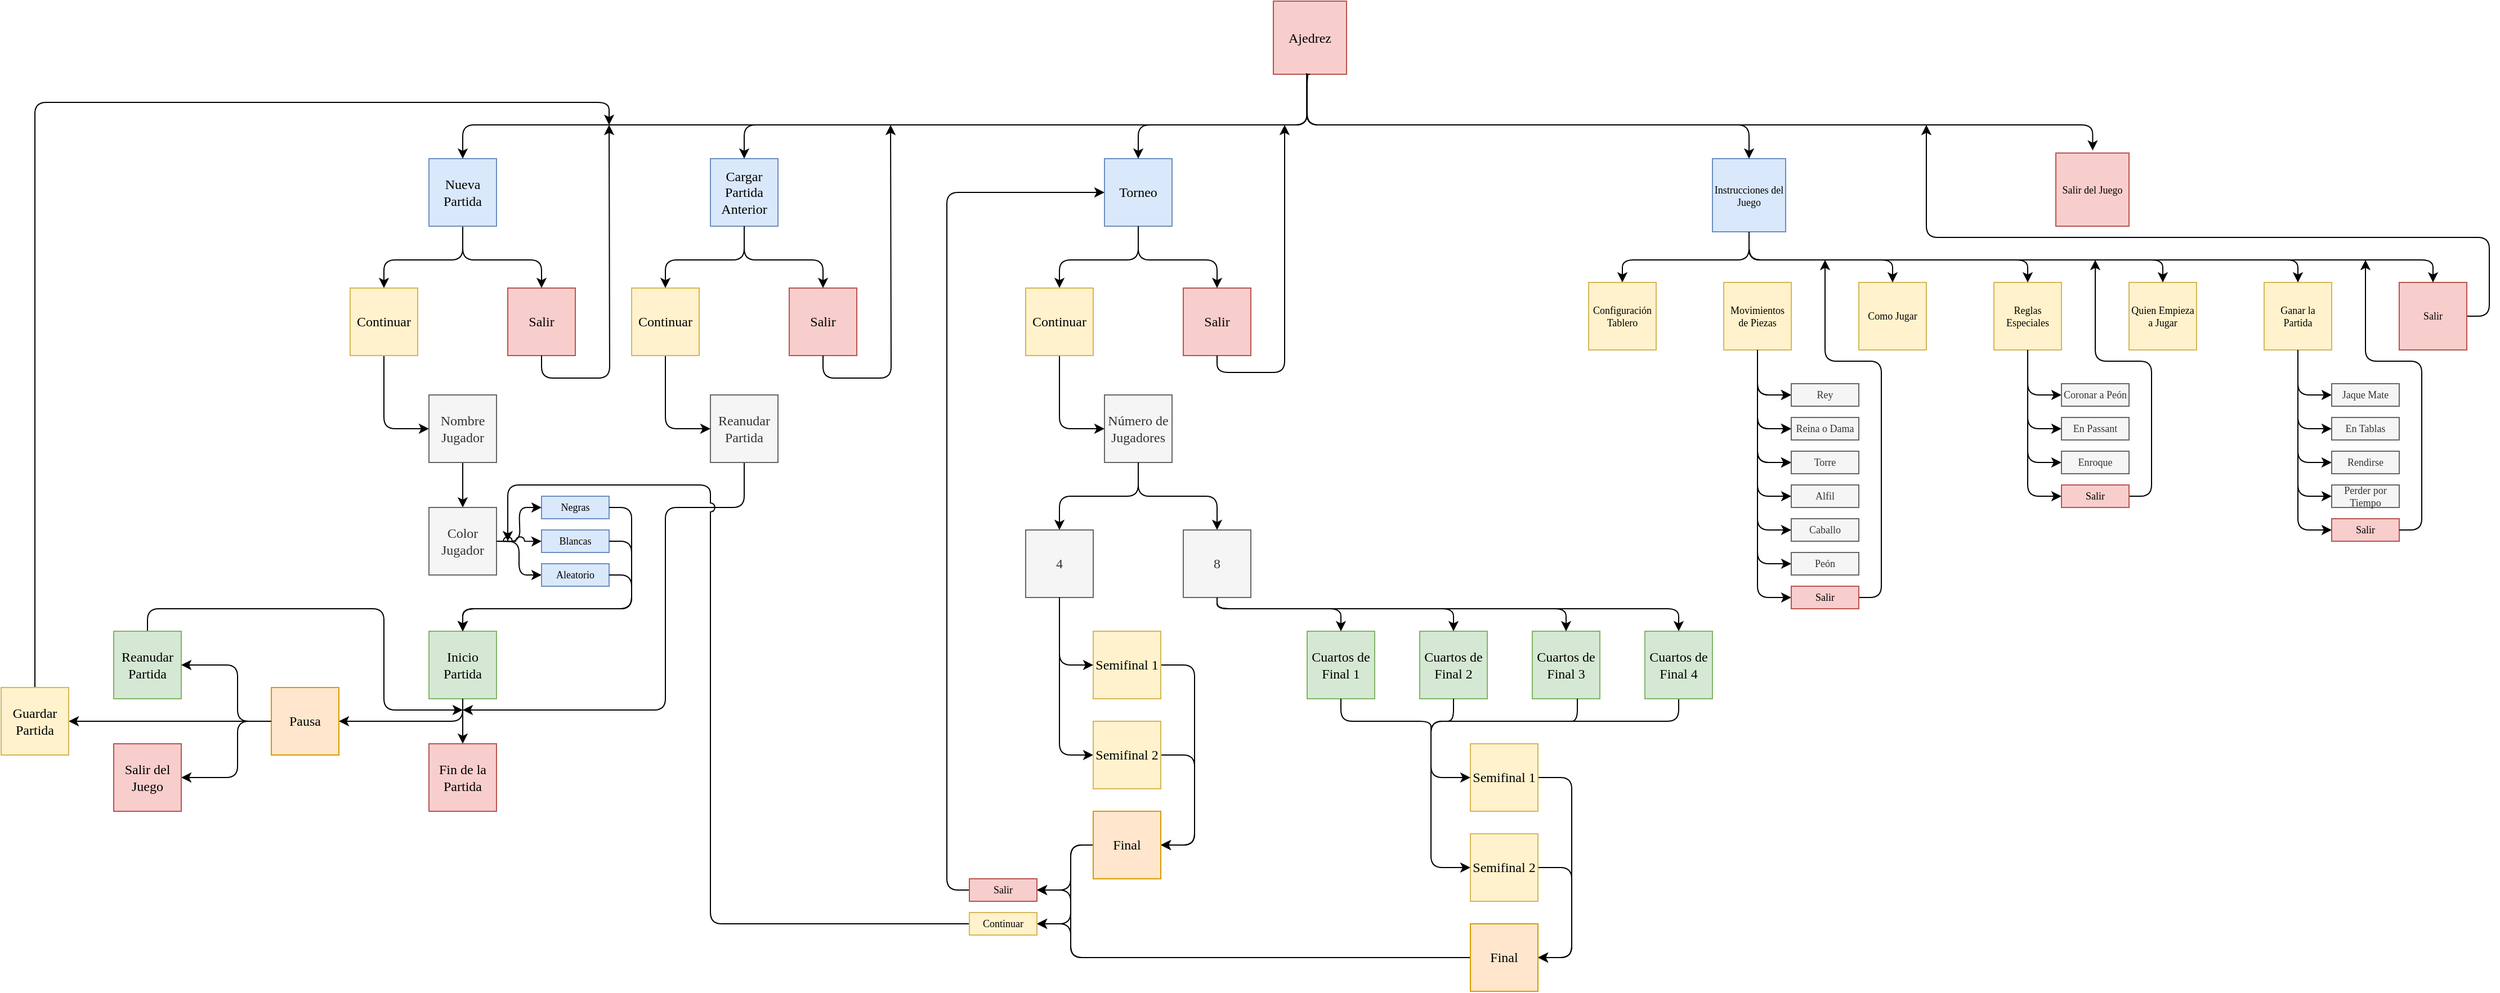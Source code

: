 <mxfile version="20.0.1" type="device"><diagram id="z6GlYAhw3vG-c2kYTJCL" name="Diagrama Flujo"><mxGraphModel dx="4421" dy="1881" grid="1" gridSize="10" guides="1" tooltips="1" connect="1" arrows="1" fold="1" page="0" pageScale="1" pageWidth="827" pageHeight="1169" math="0" shadow="0"><root><mxCell id="0"/><mxCell id="1" parent="0"/><mxCell id="bDnIO2Z3N-BTPdH9lTOX-17" value="" style="edgeStyle=orthogonalEdgeStyle;curved=0;rounded=1;sketch=0;orthogonalLoop=1;jettySize=auto;html=1;fontFamily=Comic Sans MS;fontSize=12;" edge="1" parent="1" source="bDnIO2Z3N-BTPdH9lTOX-1" target="bDnIO2Z3N-BTPdH9lTOX-6"><mxGeometry relative="1" as="geometry"><Array as="points"><mxPoint x="-2560" y="-710"/><mxPoint x="-2490" y="-710"/></Array></mxGeometry></mxCell><mxCell id="bDnIO2Z3N-BTPdH9lTOX-22" value="" style="edgeStyle=orthogonalEdgeStyle;curved=0;rounded=1;sketch=0;orthogonalLoop=1;jettySize=auto;html=1;fontFamily=Comic Sans MS;fontSize=12;entryX=0.5;entryY=0;entryDx=0;entryDy=0;" edge="1" parent="1" source="bDnIO2Z3N-BTPdH9lTOX-1" target="bDnIO2Z3N-BTPdH9lTOX-7"><mxGeometry relative="1" as="geometry"><Array as="points"><mxPoint x="-2560" y="-710"/><mxPoint x="-2630" y="-710"/></Array></mxGeometry></mxCell><mxCell id="bDnIO2Z3N-BTPdH9lTOX-1" value="Nueva Partida" style="whiteSpace=wrap;html=1;aspect=fixed;rounded=0;sketch=0;fillColor=#dae8fc;strokeColor=#6c8ebf;fontFamily=Comic Sans MS;" vertex="1" parent="1"><mxGeometry x="-2590" y="-800" width="60" height="60" as="geometry"/></mxCell><mxCell id="bDnIO2Z3N-BTPdH9lTOX-2" value="Cargar Partida Anterior" style="whiteSpace=wrap;html=1;aspect=fixed;rounded=0;sketch=0;fillColor=#dae8fc;strokeColor=#6c8ebf;fontFamily=Comic Sans MS;" vertex="1" parent="1"><mxGeometry x="-2340" y="-800" width="60" height="60" as="geometry"/></mxCell><mxCell id="bDnIO2Z3N-BTPdH9lTOX-4" value="Torneo" style="whiteSpace=wrap;html=1;aspect=fixed;rounded=0;sketch=0;fillColor=#dae8fc;strokeColor=#6c8ebf;fontFamily=Comic Sans MS;" vertex="1" parent="1"><mxGeometry x="-1990" y="-800" width="60" height="60" as="geometry"/></mxCell><mxCell id="bDnIO2Z3N-BTPdH9lTOX-170" value="" style="edgeStyle=orthogonalEdgeStyle;curved=0;rounded=1;sketch=0;orthogonalLoop=1;jettySize=auto;html=1;fontFamily=Comic Sans MS;fontSize=9;exitX=0.5;exitY=1;exitDx=0;exitDy=0;entryX=0.5;entryY=0;entryDx=0;entryDy=0;" edge="1" parent="1" source="bDnIO2Z3N-BTPdH9lTOX-5" target="bDnIO2Z3N-BTPdH9lTOX-102"><mxGeometry relative="1" as="geometry"><mxPoint x="-1530" y="-767.5" as="targetPoint"/><Array as="points"><mxPoint x="-1418" y="-710"/><mxPoint x="-1530" y="-710"/></Array></mxGeometry></mxCell><mxCell id="bDnIO2Z3N-BTPdH9lTOX-5" value="Instrucciones del Juego" style="whiteSpace=wrap;html=1;aspect=fixed;rounded=0;sketch=0;fillColor=#dae8fc;strokeColor=#6c8ebf;fontFamily=Comic Sans MS;fontSize=9;" vertex="1" parent="1"><mxGeometry x="-1450" y="-800" width="65" height="65" as="geometry"/></mxCell><mxCell id="bDnIO2Z3N-BTPdH9lTOX-6" value="Salir" style="whiteSpace=wrap;html=1;aspect=fixed;rounded=0;sketch=0;fontFamily=Comic Sans MS;fontSize=12;fillColor=#f8cecc;strokeColor=#b85450;" vertex="1" parent="1"><mxGeometry x="-2520" y="-685" width="60" height="60" as="geometry"/></mxCell><mxCell id="bDnIO2Z3N-BTPdH9lTOX-51" value="" style="edgeStyle=orthogonalEdgeStyle;curved=0;rounded=1;sketch=0;orthogonalLoop=1;jettySize=auto;html=1;fontFamily=Comic Sans MS;fontSize=12;entryX=0;entryY=0.5;entryDx=0;entryDy=0;exitX=0.5;exitY=1;exitDx=0;exitDy=0;" edge="1" parent="1" source="bDnIO2Z3N-BTPdH9lTOX-7" target="bDnIO2Z3N-BTPdH9lTOX-8"><mxGeometry relative="1" as="geometry"><mxPoint x="-2630" y="-545" as="targetPoint"/><Array as="points"><mxPoint x="-2630" y="-560"/></Array></mxGeometry></mxCell><mxCell id="bDnIO2Z3N-BTPdH9lTOX-7" value="Continuar&lt;font style=&quot;font-size: 12px;&quot;&gt;&lt;br style=&quot;font-size: 12px;&quot;&gt;&lt;/font&gt;" style="whiteSpace=wrap;html=1;aspect=fixed;rounded=0;sketch=0;fontFamily=Comic Sans MS;fontSize=12;fillColor=#fff2cc;strokeColor=#d6b656;" vertex="1" parent="1"><mxGeometry x="-2660" y="-685" width="60" height="60" as="geometry"/></mxCell><mxCell id="bDnIO2Z3N-BTPdH9lTOX-29" value="" style="edgeStyle=orthogonalEdgeStyle;curved=0;rounded=1;sketch=0;orthogonalLoop=1;jettySize=auto;html=1;fontFamily=Comic Sans MS;fontSize=12;" edge="1" parent="1" source="bDnIO2Z3N-BTPdH9lTOX-8" target="bDnIO2Z3N-BTPdH9lTOX-9"><mxGeometry relative="1" as="geometry"/></mxCell><mxCell id="bDnIO2Z3N-BTPdH9lTOX-8" value="Nombre Jugador" style="whiteSpace=wrap;html=1;aspect=fixed;rounded=0;sketch=0;fontFamily=Comic Sans MS;fontSize=12;fillColor=#f5f5f5;strokeColor=#666666;fontColor=#333333;" vertex="1" parent="1"><mxGeometry x="-2590" y="-590" width="60" height="60" as="geometry"/></mxCell><mxCell id="bDnIO2Z3N-BTPdH9lTOX-204" value="" style="edgeStyle=orthogonalEdgeStyle;curved=0;rounded=1;sketch=0;jumpStyle=arc;jumpSize=8;orthogonalLoop=1;jettySize=auto;html=1;fontFamily=Comic Sans MS;fontSize=9;" edge="1" parent="1" source="bDnIO2Z3N-BTPdH9lTOX-9" target="bDnIO2Z3N-BTPdH9lTOX-203"><mxGeometry relative="1" as="geometry"/></mxCell><mxCell id="bDnIO2Z3N-BTPdH9lTOX-9" value="Color Jugador" style="whiteSpace=wrap;html=1;aspect=fixed;rounded=0;sketch=0;fontFamily=Comic Sans MS;fontSize=12;fillColor=#f5f5f5;strokeColor=#666666;fontColor=#333333;" vertex="1" parent="1"><mxGeometry x="-2590" y="-490" width="60" height="60" as="geometry"/></mxCell><mxCell id="bDnIO2Z3N-BTPdH9lTOX-31" value="" style="edgeStyle=orthogonalEdgeStyle;curved=0;rounded=1;sketch=0;orthogonalLoop=1;jettySize=auto;html=1;fontFamily=Comic Sans MS;fontSize=12;" edge="1" parent="1" source="bDnIO2Z3N-BTPdH9lTOX-10" target="bDnIO2Z3N-BTPdH9lTOX-11"><mxGeometry relative="1" as="geometry"/></mxCell><mxCell id="bDnIO2Z3N-BTPdH9lTOX-10" value="Inicio Partida" style="whiteSpace=wrap;html=1;aspect=fixed;rounded=0;sketch=0;fontFamily=Comic Sans MS;fontSize=12;fillColor=#d5e8d4;strokeColor=#82b366;" vertex="1" parent="1"><mxGeometry x="-2590" y="-380" width="60" height="60" as="geometry"/></mxCell><mxCell id="bDnIO2Z3N-BTPdH9lTOX-11" value="Fin de la Partida" style="whiteSpace=wrap;html=1;aspect=fixed;rounded=0;sketch=0;fontFamily=Comic Sans MS;fontSize=12;fillColor=#f8cecc;strokeColor=#b85450;" vertex="1" parent="1"><mxGeometry x="-2590" y="-280" width="60" height="60" as="geometry"/></mxCell><mxCell id="bDnIO2Z3N-BTPdH9lTOX-32" value="" style="edgeStyle=orthogonalEdgeStyle;curved=0;rounded=1;sketch=0;orthogonalLoop=1;jettySize=auto;html=1;fontFamily=Comic Sans MS;fontSize=12;entryX=1;entryY=0.5;entryDx=0;entryDy=0;" edge="1" parent="1" target="bDnIO2Z3N-BTPdH9lTOX-13"><mxGeometry relative="1" as="geometry"><mxPoint x="-2560" y="-320" as="sourcePoint"/><mxPoint x="-2630" y="-350" as="targetPoint"/><Array as="points"><mxPoint x="-2560" y="-300"/></Array></mxGeometry></mxCell><mxCell id="bDnIO2Z3N-BTPdH9lTOX-35" value="" style="edgeStyle=orthogonalEdgeStyle;curved=0;rounded=1;sketch=0;orthogonalLoop=1;jettySize=auto;html=1;fontFamily=Comic Sans MS;fontSize=12;entryX=1;entryY=0.5;entryDx=0;entryDy=0;" edge="1" parent="1" source="bDnIO2Z3N-BTPdH9lTOX-13" target="bDnIO2Z3N-BTPdH9lTOX-14"><mxGeometry relative="1" as="geometry"/></mxCell><mxCell id="bDnIO2Z3N-BTPdH9lTOX-13" value="Pausa" style="whiteSpace=wrap;html=1;aspect=fixed;rounded=0;sketch=0;fontFamily=Comic Sans MS;fontSize=12;fillColor=#ffe6cc;strokeColor=#d79b00;" vertex="1" parent="1"><mxGeometry x="-2730" y="-330" width="60" height="60" as="geometry"/></mxCell><mxCell id="bDnIO2Z3N-BTPdH9lTOX-216" value="" style="edgeStyle=orthogonalEdgeStyle;curved=0;rounded=1;sketch=0;jumpStyle=arc;jumpSize=8;orthogonalLoop=1;jettySize=auto;html=1;fontFamily=Comic Sans MS;fontSize=9;" edge="1" parent="1" source="bDnIO2Z3N-BTPdH9lTOX-14"><mxGeometry relative="1" as="geometry"><mxPoint x="-2430" y="-830" as="targetPoint"/><Array as="points"><mxPoint x="-2940" y="-850"/><mxPoint x="-2430" y="-850"/></Array></mxGeometry></mxCell><mxCell id="bDnIO2Z3N-BTPdH9lTOX-14" value="Guardar Partida" style="whiteSpace=wrap;html=1;aspect=fixed;rounded=0;sketch=0;fontFamily=Comic Sans MS;fontSize=12;fillColor=#fff2cc;strokeColor=#d6b656;" vertex="1" parent="1"><mxGeometry x="-2970" y="-330" width="60" height="60" as="geometry"/></mxCell><mxCell id="bDnIO2Z3N-BTPdH9lTOX-212" value="" style="edgeStyle=orthogonalEdgeStyle;curved=0;rounded=1;sketch=0;jumpStyle=arc;jumpSize=8;orthogonalLoop=1;jettySize=auto;html=1;fontFamily=Comic Sans MS;fontSize=9;exitX=0.5;exitY=0;exitDx=0;exitDy=0;" edge="1" parent="1" source="bDnIO2Z3N-BTPdH9lTOX-15"><mxGeometry relative="1" as="geometry"><mxPoint x="-2560" y="-310" as="targetPoint"/><Array as="points"><mxPoint x="-2840" y="-400"/><mxPoint x="-2630" y="-400"/><mxPoint x="-2630" y="-310"/></Array></mxGeometry></mxCell><mxCell id="bDnIO2Z3N-BTPdH9lTOX-15" value="Reanudar Partida" style="whiteSpace=wrap;html=1;aspect=fixed;rounded=0;sketch=0;fontFamily=Comic Sans MS;fontSize=12;fillColor=#d5e8d4;strokeColor=#82b366;" vertex="1" parent="1"><mxGeometry x="-2870" y="-380" width="60" height="60" as="geometry"/></mxCell><mxCell id="bDnIO2Z3N-BTPdH9lTOX-213" value="" style="edgeStyle=orthogonalEdgeStyle;curved=0;rounded=1;sketch=0;jumpStyle=arc;jumpSize=8;orthogonalLoop=1;jettySize=auto;html=1;fontFamily=Comic Sans MS;fontSize=9;entryX=1;entryY=0.5;entryDx=0;entryDy=0;" edge="1" parent="1" target="bDnIO2Z3N-BTPdH9lTOX-16"><mxGeometry relative="1" as="geometry"><mxPoint x="-2730" y="-300" as="sourcePoint"/><Array as="points"><mxPoint x="-2760" y="-300"/><mxPoint x="-2760" y="-250"/></Array></mxGeometry></mxCell><mxCell id="bDnIO2Z3N-BTPdH9lTOX-16" value="Salir del Juego" style="whiteSpace=wrap;html=1;aspect=fixed;rounded=0;sketch=0;fontFamily=Comic Sans MS;fontSize=12;fillColor=#f8cecc;strokeColor=#b85450;" vertex="1" parent="1"><mxGeometry x="-2870" y="-280" width="60" height="60" as="geometry"/></mxCell><mxCell id="bDnIO2Z3N-BTPdH9lTOX-36" value="" style="edgeStyle=orthogonalEdgeStyle;curved=0;rounded=1;sketch=0;orthogonalLoop=1;jettySize=auto;html=1;fontFamily=Comic Sans MS;fontSize=12;entryX=0.5;entryY=0;entryDx=0;entryDy=0;" edge="1" parent="1" target="bDnIO2Z3N-BTPdH9lTOX-38"><mxGeometry relative="1" as="geometry"><mxPoint x="-2310" y="-740" as="sourcePoint"/><Array as="points"><mxPoint x="-2310" y="-710"/><mxPoint x="-2380" y="-710"/></Array></mxGeometry></mxCell><mxCell id="bDnIO2Z3N-BTPdH9lTOX-42" value="" style="edgeStyle=orthogonalEdgeStyle;curved=0;rounded=1;sketch=0;orthogonalLoop=1;jettySize=auto;html=1;fontFamily=Comic Sans MS;fontSize=12;entryX=0;entryY=0.5;entryDx=0;entryDy=0;exitX=0.5;exitY=1;exitDx=0;exitDy=0;" edge="1" parent="1" source="bDnIO2Z3N-BTPdH9lTOX-38" target="bDnIO2Z3N-BTPdH9lTOX-40"><mxGeometry relative="1" as="geometry"><mxPoint x="-2240" y="-545" as="targetPoint"/><Array as="points"><mxPoint x="-2380" y="-560"/></Array></mxGeometry></mxCell><mxCell id="bDnIO2Z3N-BTPdH9lTOX-37" value="Salir" style="whiteSpace=wrap;html=1;aspect=fixed;rounded=0;sketch=0;fontFamily=Comic Sans MS;fontSize=12;fillColor=#f8cecc;strokeColor=#b85450;" vertex="1" parent="1"><mxGeometry x="-2270" y="-685" width="60" height="60" as="geometry"/></mxCell><mxCell id="bDnIO2Z3N-BTPdH9lTOX-38" value="Continuar&lt;font style=&quot;font-size: 12px;&quot;&gt;&lt;br style=&quot;font-size: 12px;&quot;&gt;&lt;/font&gt;" style="whiteSpace=wrap;html=1;aspect=fixed;rounded=0;sketch=0;fontFamily=Comic Sans MS;fontSize=12;fillColor=#fff2cc;strokeColor=#d6b656;" vertex="1" parent="1"><mxGeometry x="-2410" y="-685" width="60" height="60" as="geometry"/></mxCell><mxCell id="bDnIO2Z3N-BTPdH9lTOX-39" value="" style="edgeStyle=orthogonalEdgeStyle;curved=0;rounded=1;sketch=0;orthogonalLoop=1;jettySize=auto;html=1;fontFamily=Comic Sans MS;fontSize=12;" edge="1" parent="1"><mxGeometry relative="1" as="geometry"><mxPoint x="-2310" y="-740" as="sourcePoint"/><mxPoint x="-2240" y="-685" as="targetPoint"/><Array as="points"><mxPoint x="-2310" y="-710"/><mxPoint x="-2240" y="-710"/></Array></mxGeometry></mxCell><mxCell id="bDnIO2Z3N-BTPdH9lTOX-44" value="" style="edgeStyle=orthogonalEdgeStyle;curved=0;rounded=1;sketch=0;orthogonalLoop=1;jettySize=auto;html=1;fontFamily=Comic Sans MS;fontSize=12;" edge="1" parent="1" source="bDnIO2Z3N-BTPdH9lTOX-40"><mxGeometry relative="1" as="geometry"><mxPoint x="-2560" y="-310" as="targetPoint"/><Array as="points"><mxPoint x="-2310" y="-490"/><mxPoint x="-2380" y="-490"/><mxPoint x="-2380" y="-310"/></Array></mxGeometry></mxCell><mxCell id="bDnIO2Z3N-BTPdH9lTOX-40" value="Reanudar Partida" style="whiteSpace=wrap;html=1;aspect=fixed;rounded=0;sketch=0;fontFamily=Comic Sans MS;fontSize=12;fillColor=#f5f5f5;strokeColor=#666666;fontColor=#333333;" vertex="1" parent="1"><mxGeometry x="-2340" y="-590" width="60" height="60" as="geometry"/></mxCell><mxCell id="bDnIO2Z3N-BTPdH9lTOX-45" value="" style="edgeStyle=orthogonalEdgeStyle;curved=0;rounded=1;sketch=0;orthogonalLoop=1;jettySize=auto;html=1;fontFamily=Comic Sans MS;fontSize=12;entryX=0.5;entryY=0;entryDx=0;entryDy=0;" edge="1" parent="1" target="bDnIO2Z3N-BTPdH9lTOX-47"><mxGeometry relative="1" as="geometry"><mxPoint x="-1960" y="-740" as="sourcePoint"/><Array as="points"><mxPoint x="-1960" y="-710"/><mxPoint x="-2030" y="-710"/></Array></mxGeometry></mxCell><mxCell id="bDnIO2Z3N-BTPdH9lTOX-46" value="Salir" style="whiteSpace=wrap;html=1;aspect=fixed;rounded=0;sketch=0;fontFamily=Comic Sans MS;fontSize=12;fillColor=#f8cecc;strokeColor=#b85450;" vertex="1" parent="1"><mxGeometry x="-1920" y="-685" width="60" height="60" as="geometry"/></mxCell><mxCell id="bDnIO2Z3N-BTPdH9lTOX-53" value="" style="edgeStyle=orthogonalEdgeStyle;curved=0;rounded=1;sketch=0;orthogonalLoop=1;jettySize=auto;html=1;fontFamily=Comic Sans MS;fontSize=12;exitX=0.5;exitY=1;exitDx=0;exitDy=0;entryX=0;entryY=0.5;entryDx=0;entryDy=0;" edge="1" parent="1" source="bDnIO2Z3N-BTPdH9lTOX-47" target="bDnIO2Z3N-BTPdH9lTOX-52"><mxGeometry relative="1" as="geometry"><Array as="points"><mxPoint x="-2030" y="-560"/></Array></mxGeometry></mxCell><mxCell id="bDnIO2Z3N-BTPdH9lTOX-47" value="Continuar&lt;font style=&quot;font-size: 12px;&quot;&gt;&lt;br style=&quot;font-size: 12px;&quot;&gt;&lt;/font&gt;" style="whiteSpace=wrap;html=1;aspect=fixed;rounded=0;sketch=0;fontFamily=Comic Sans MS;fontSize=12;fillColor=#fff2cc;strokeColor=#d6b656;" vertex="1" parent="1"><mxGeometry x="-2060" y="-685" width="60" height="60" as="geometry"/></mxCell><mxCell id="bDnIO2Z3N-BTPdH9lTOX-49" value="" style="edgeStyle=orthogonalEdgeStyle;curved=0;rounded=1;sketch=0;orthogonalLoop=1;jettySize=auto;html=1;fontFamily=Comic Sans MS;fontSize=12;" edge="1" parent="1"><mxGeometry relative="1" as="geometry"><mxPoint x="-1960" y="-740" as="sourcePoint"/><mxPoint x="-1890" y="-685" as="targetPoint"/><Array as="points"><mxPoint x="-1960" y="-710"/><mxPoint x="-1890" y="-710"/></Array></mxGeometry></mxCell><mxCell id="bDnIO2Z3N-BTPdH9lTOX-56" value="" style="edgeStyle=orthogonalEdgeStyle;curved=0;rounded=1;sketch=0;orthogonalLoop=1;jettySize=auto;html=1;fontFamily=Comic Sans MS;fontSize=12;exitX=0.5;exitY=1;exitDx=0;exitDy=0;" edge="1" parent="1" source="bDnIO2Z3N-BTPdH9lTOX-52" target="bDnIO2Z3N-BTPdH9lTOX-55"><mxGeometry relative="1" as="geometry"><Array as="points"><mxPoint x="-1960" y="-500"/><mxPoint x="-1890" y="-500"/></Array></mxGeometry></mxCell><mxCell id="bDnIO2Z3N-BTPdH9lTOX-52" value="Número de Jugadores" style="whiteSpace=wrap;html=1;aspect=fixed;rounded=0;sketch=0;fontFamily=Comic Sans MS;fontSize=12;fillColor=#f5f5f5;strokeColor=#666666;fontColor=#333333;" vertex="1" parent="1"><mxGeometry x="-1990" y="-590" width="60" height="60" as="geometry"/></mxCell><mxCell id="bDnIO2Z3N-BTPdH9lTOX-57" value="" style="edgeStyle=orthogonalEdgeStyle;curved=0;rounded=1;sketch=0;orthogonalLoop=1;jettySize=auto;html=1;fontFamily=Comic Sans MS;fontSize=12;entryX=0.5;entryY=0;entryDx=0;entryDy=0;" edge="1" parent="1" target="bDnIO2Z3N-BTPdH9lTOX-54"><mxGeometry relative="1" as="geometry"><mxPoint x="-1960" y="-530" as="sourcePoint"/><Array as="points"><mxPoint x="-1960" y="-500"/><mxPoint x="-2030" y="-500"/></Array></mxGeometry></mxCell><mxCell id="bDnIO2Z3N-BTPdH9lTOX-60" value="" style="edgeStyle=orthogonalEdgeStyle;curved=0;rounded=1;sketch=0;orthogonalLoop=1;jettySize=auto;html=1;fontFamily=Comic Sans MS;fontSize=12;entryX=0;entryY=0.5;entryDx=0;entryDy=0;" edge="1" parent="1" source="bDnIO2Z3N-BTPdH9lTOX-54" target="bDnIO2Z3N-BTPdH9lTOX-58"><mxGeometry relative="1" as="geometry"/></mxCell><mxCell id="bDnIO2Z3N-BTPdH9lTOX-54" value="4" style="whiteSpace=wrap;html=1;aspect=fixed;rounded=0;sketch=0;fontFamily=Comic Sans MS;fontSize=12;fillColor=#f5f5f5;strokeColor=#666666;fontColor=#333333;" vertex="1" parent="1"><mxGeometry x="-2060" y="-470" width="60" height="60" as="geometry"/></mxCell><mxCell id="bDnIO2Z3N-BTPdH9lTOX-85" value="" style="edgeStyle=orthogonalEdgeStyle;curved=0;rounded=1;sketch=0;orthogonalLoop=1;jettySize=auto;html=1;fontFamily=Comic Sans MS;fontSize=12;entryX=0.5;entryY=0;entryDx=0;entryDy=0;" edge="1" parent="1" source="bDnIO2Z3N-BTPdH9lTOX-55" target="bDnIO2Z3N-BTPdH9lTOX-83"><mxGeometry relative="1" as="geometry"><mxPoint x="-1890" y="-330" as="targetPoint"/><Array as="points"><mxPoint x="-1890" y="-400"/><mxPoint x="-1480" y="-400"/></Array></mxGeometry></mxCell><mxCell id="bDnIO2Z3N-BTPdH9lTOX-55" value="8" style="whiteSpace=wrap;html=1;aspect=fixed;rounded=0;sketch=0;fontFamily=Comic Sans MS;fontSize=12;fillColor=#f5f5f5;strokeColor=#666666;fontColor=#333333;" vertex="1" parent="1"><mxGeometry x="-1920" y="-470" width="60" height="60" as="geometry"/></mxCell><mxCell id="bDnIO2Z3N-BTPdH9lTOX-70" value="" style="edgeStyle=orthogonalEdgeStyle;curved=0;rounded=1;sketch=0;orthogonalLoop=1;jettySize=auto;html=1;fontFamily=Comic Sans MS;fontSize=12;entryX=1;entryY=0.5;entryDx=0;entryDy=0;exitX=1;exitY=0.5;exitDx=0;exitDy=0;" edge="1" parent="1" source="bDnIO2Z3N-BTPdH9lTOX-58" target="bDnIO2Z3N-BTPdH9lTOX-66"><mxGeometry relative="1" as="geometry"><mxPoint x="-1860" y="-270" as="targetPoint"/><Array as="points"><mxPoint x="-1910" y="-270"/><mxPoint x="-1910" y="-190"/></Array></mxGeometry></mxCell><mxCell id="bDnIO2Z3N-BTPdH9lTOX-58" value="Semifinal 2" style="whiteSpace=wrap;html=1;aspect=fixed;rounded=0;sketch=0;fontFamily=Comic Sans MS;fontSize=12;fillColor=#fff2cc;strokeColor=#d6b656;" vertex="1" parent="1"><mxGeometry x="-2000" y="-300" width="60" height="60" as="geometry"/></mxCell><mxCell id="bDnIO2Z3N-BTPdH9lTOX-68" value="" style="edgeStyle=orthogonalEdgeStyle;curved=0;rounded=1;sketch=0;orthogonalLoop=1;jettySize=auto;html=1;fontFamily=Comic Sans MS;fontSize=12;entryX=1;entryY=0.5;entryDx=0;entryDy=0;exitX=1;exitY=0.5;exitDx=0;exitDy=0;" edge="1" parent="1" source="bDnIO2Z3N-BTPdH9lTOX-59" target="bDnIO2Z3N-BTPdH9lTOX-66"><mxGeometry relative="1" as="geometry"><mxPoint x="-1860" y="-350" as="targetPoint"/><Array as="points"><mxPoint x="-1910" y="-350"/><mxPoint x="-1910" y="-190"/></Array></mxGeometry></mxCell><mxCell id="bDnIO2Z3N-BTPdH9lTOX-59" value="Semifinal 1" style="whiteSpace=wrap;html=1;aspect=fixed;rounded=0;sketch=0;fontFamily=Comic Sans MS;fontSize=12;fillColor=#fff2cc;strokeColor=#d6b656;" vertex="1" parent="1"><mxGeometry x="-2000" y="-380" width="60" height="60" as="geometry"/></mxCell><mxCell id="bDnIO2Z3N-BTPdH9lTOX-64" value="" style="edgeStyle=orthogonalEdgeStyle;curved=0;rounded=1;sketch=0;orthogonalLoop=1;jettySize=auto;html=1;fontFamily=Comic Sans MS;fontSize=12;entryX=0;entryY=0.5;entryDx=0;entryDy=0;" edge="1" parent="1" target="bDnIO2Z3N-BTPdH9lTOX-59"><mxGeometry relative="1" as="geometry"><mxPoint x="-2030" y="-410" as="sourcePoint"/><mxPoint x="-1990" y="-260" as="targetPoint"/><Array as="points"><mxPoint x="-2030" y="-350"/></Array></mxGeometry></mxCell><mxCell id="bDnIO2Z3N-BTPdH9lTOX-186" value="" style="edgeStyle=orthogonalEdgeStyle;curved=0;rounded=1;sketch=0;orthogonalLoop=1;jettySize=auto;html=1;fontFamily=Comic Sans MS;fontSize=9;entryX=1;entryY=0.5;entryDx=0;entryDy=0;" edge="1" parent="1" source="bDnIO2Z3N-BTPdH9lTOX-66" target="bDnIO2Z3N-BTPdH9lTOX-185"><mxGeometry relative="1" as="geometry"><Array as="points"><mxPoint x="-2020" y="-190"/><mxPoint x="-2020" y="-120"/></Array></mxGeometry></mxCell><mxCell id="bDnIO2Z3N-BTPdH9lTOX-192" value="" style="edgeStyle=orthogonalEdgeStyle;curved=0;rounded=1;sketch=0;orthogonalLoop=1;jettySize=auto;html=1;fontFamily=Comic Sans MS;fontSize=9;entryX=1;entryY=0.5;entryDx=0;entryDy=0;" edge="1" parent="1" source="bDnIO2Z3N-BTPdH9lTOX-66" target="bDnIO2Z3N-BTPdH9lTOX-184"><mxGeometry relative="1" as="geometry"><mxPoint x="-1970" y="-80" as="targetPoint"/><Array as="points"><mxPoint x="-2020" y="-190"/><mxPoint x="-2020" y="-150"/></Array></mxGeometry></mxCell><mxCell id="bDnIO2Z3N-BTPdH9lTOX-66" value="Final" style="whiteSpace=wrap;html=1;aspect=fixed;rounded=0;sketch=0;fontFamily=Comic Sans MS;fontSize=12;fillColor=#ffe6cc;strokeColor=#d79b00;" vertex="1" parent="1"><mxGeometry x="-2000" y="-220" width="60" height="60" as="geometry"/></mxCell><mxCell id="bDnIO2Z3N-BTPdH9lTOX-71" value="" style="edgeStyle=orthogonalEdgeStyle;curved=0;rounded=1;sketch=0;orthogonalLoop=1;jettySize=auto;html=1;fontFamily=Comic Sans MS;fontSize=12;entryX=1;entryY=0.5;entryDx=0;entryDy=0;exitX=1;exitY=0.5;exitDx=0;exitDy=0;" edge="1" parent="1" source="bDnIO2Z3N-BTPdH9lTOX-72" target="bDnIO2Z3N-BTPdH9lTOX-75"><mxGeometry relative="1" as="geometry"><mxPoint x="-1525" y="-170" as="targetPoint"/><Array as="points"><mxPoint x="-1575" y="-170"/><mxPoint x="-1575" y="-90"/></Array></mxGeometry></mxCell><mxCell id="bDnIO2Z3N-BTPdH9lTOX-72" value="Semifinal 2" style="whiteSpace=wrap;html=1;aspect=fixed;rounded=0;sketch=0;fontFamily=Comic Sans MS;fontSize=12;fillColor=#fff2cc;strokeColor=#d6b656;" vertex="1" parent="1"><mxGeometry x="-1665" y="-200" width="60" height="60" as="geometry"/></mxCell><mxCell id="bDnIO2Z3N-BTPdH9lTOX-73" value="" style="edgeStyle=orthogonalEdgeStyle;curved=0;rounded=1;sketch=0;orthogonalLoop=1;jettySize=auto;html=1;fontFamily=Comic Sans MS;fontSize=12;entryX=1;entryY=0.5;entryDx=0;entryDy=0;exitX=1;exitY=0.5;exitDx=0;exitDy=0;" edge="1" parent="1" source="bDnIO2Z3N-BTPdH9lTOX-74" target="bDnIO2Z3N-BTPdH9lTOX-75"><mxGeometry relative="1" as="geometry"><mxPoint x="-1525" y="-250" as="targetPoint"/><Array as="points"><mxPoint x="-1575" y="-250"/><mxPoint x="-1575" y="-90"/></Array></mxGeometry></mxCell><mxCell id="bDnIO2Z3N-BTPdH9lTOX-74" value="Semifinal 1" style="whiteSpace=wrap;html=1;aspect=fixed;rounded=0;sketch=0;fontFamily=Comic Sans MS;fontSize=12;fillColor=#fff2cc;strokeColor=#d6b656;" vertex="1" parent="1"><mxGeometry x="-1665" y="-280" width="60" height="60" as="geometry"/></mxCell><mxCell id="bDnIO2Z3N-BTPdH9lTOX-188" value="" style="edgeStyle=orthogonalEdgeStyle;curved=0;rounded=1;sketch=0;orthogonalLoop=1;jettySize=auto;html=1;fontFamily=Comic Sans MS;fontSize=9;entryX=1;entryY=0.5;entryDx=0;entryDy=0;" edge="1" parent="1" source="bDnIO2Z3N-BTPdH9lTOX-75" target="bDnIO2Z3N-BTPdH9lTOX-185"><mxGeometry relative="1" as="geometry"><mxPoint x="-1745" y="-90" as="targetPoint"/><Array as="points"><mxPoint x="-2020" y="-90"/><mxPoint x="-2020" y="-120"/></Array></mxGeometry></mxCell><mxCell id="bDnIO2Z3N-BTPdH9lTOX-190" value="" style="edgeStyle=orthogonalEdgeStyle;curved=0;rounded=1;sketch=0;orthogonalLoop=1;jettySize=auto;html=1;fontFamily=Comic Sans MS;fontSize=9;entryX=1;entryY=0.5;entryDx=0;entryDy=0;" edge="1" parent="1" source="bDnIO2Z3N-BTPdH9lTOX-75" target="bDnIO2Z3N-BTPdH9lTOX-184"><mxGeometry relative="1" as="geometry"><mxPoint x="-1635" y="20" as="targetPoint"/><Array as="points"><mxPoint x="-2020" y="-90"/><mxPoint x="-2020" y="-150"/></Array></mxGeometry></mxCell><mxCell id="bDnIO2Z3N-BTPdH9lTOX-75" value="Final" style="whiteSpace=wrap;html=1;aspect=fixed;rounded=0;sketch=0;fontFamily=Comic Sans MS;fontSize=12;fillColor=#ffe6cc;strokeColor=#d79b00;" vertex="1" parent="1"><mxGeometry x="-1665" y="-120" width="60" height="60" as="geometry"/></mxCell><mxCell id="bDnIO2Z3N-BTPdH9lTOX-76" value="Cuartos de Final 1" style="whiteSpace=wrap;html=1;aspect=fixed;rounded=0;sketch=0;fontFamily=Comic Sans MS;fontSize=12;fillColor=#d5e8d4;strokeColor=#82b366;" vertex="1" parent="1"><mxGeometry x="-1810" y="-380" width="60" height="60" as="geometry"/></mxCell><mxCell id="bDnIO2Z3N-BTPdH9lTOX-77" value="Cuartos de Final 2" style="whiteSpace=wrap;html=1;aspect=fixed;rounded=0;sketch=0;fontFamily=Comic Sans MS;fontSize=12;fillColor=#d5e8d4;strokeColor=#82b366;" vertex="1" parent="1"><mxGeometry x="-1710" y="-380" width="60" height="60" as="geometry"/></mxCell><mxCell id="bDnIO2Z3N-BTPdH9lTOX-82" value="Cuartos de Final 3" style="whiteSpace=wrap;html=1;aspect=fixed;rounded=0;sketch=0;fontFamily=Comic Sans MS;fontSize=12;fillColor=#d5e8d4;strokeColor=#82b366;" vertex="1" parent="1"><mxGeometry x="-1610" y="-380" width="60" height="60" as="geometry"/></mxCell><mxCell id="bDnIO2Z3N-BTPdH9lTOX-90" value="" style="edgeStyle=orthogonalEdgeStyle;curved=0;rounded=1;sketch=0;orthogonalLoop=1;jettySize=auto;html=1;fontFamily=Comic Sans MS;fontSize=12;entryX=0;entryY=0.5;entryDx=0;entryDy=0;" edge="1" parent="1" source="bDnIO2Z3N-BTPdH9lTOX-83" target="bDnIO2Z3N-BTPdH9lTOX-72"><mxGeometry relative="1" as="geometry"><mxPoint x="-1480" y="-240" as="targetPoint"/><Array as="points"><mxPoint x="-1480" y="-300"/><mxPoint x="-1700" y="-300"/><mxPoint x="-1700" y="-170"/></Array></mxGeometry></mxCell><mxCell id="bDnIO2Z3N-BTPdH9lTOX-83" value="Cuartos de Final 4" style="whiteSpace=wrap;html=1;aspect=fixed;rounded=0;sketch=0;fontFamily=Comic Sans MS;fontSize=12;fillColor=#d5e8d4;strokeColor=#82b366;" vertex="1" parent="1"><mxGeometry x="-1510" y="-380" width="60" height="60" as="geometry"/></mxCell><mxCell id="bDnIO2Z3N-BTPdH9lTOX-86" value="" style="edgeStyle=orthogonalEdgeStyle;curved=0;rounded=1;sketch=0;orthogonalLoop=1;jettySize=auto;html=1;fontFamily=Comic Sans MS;fontSize=12;entryX=0.5;entryY=0;entryDx=0;entryDy=0;exitX=0.5;exitY=1;exitDx=0;exitDy=0;" edge="1" parent="1" source="bDnIO2Z3N-BTPdH9lTOX-55" target="bDnIO2Z3N-BTPdH9lTOX-82"><mxGeometry relative="1" as="geometry"><mxPoint x="-1880" y="-400" as="sourcePoint"/><mxPoint x="-1470" y="-370" as="targetPoint"/><Array as="points"><mxPoint x="-1890" y="-400"/><mxPoint x="-1580" y="-400"/></Array></mxGeometry></mxCell><mxCell id="bDnIO2Z3N-BTPdH9lTOX-87" value="" style="edgeStyle=orthogonalEdgeStyle;curved=0;rounded=1;sketch=0;orthogonalLoop=1;jettySize=auto;html=1;fontFamily=Comic Sans MS;fontSize=12;" edge="1" parent="1"><mxGeometry relative="1" as="geometry"><mxPoint x="-1890" y="-410" as="sourcePoint"/><mxPoint x="-1680" y="-380" as="targetPoint"/><Array as="points"><mxPoint x="-1890" y="-400"/><mxPoint x="-1680" y="-400"/></Array></mxGeometry></mxCell><mxCell id="bDnIO2Z3N-BTPdH9lTOX-88" value="" style="edgeStyle=orthogonalEdgeStyle;curved=0;rounded=1;sketch=0;orthogonalLoop=1;jettySize=auto;html=1;fontFamily=Comic Sans MS;fontSize=12;entryX=0.5;entryY=0;entryDx=0;entryDy=0;" edge="1" parent="1" target="bDnIO2Z3N-BTPdH9lTOX-76"><mxGeometry relative="1" as="geometry"><mxPoint x="-1890" y="-410" as="sourcePoint"/><mxPoint x="-1450" y="-350" as="targetPoint"/><Array as="points"><mxPoint x="-1890" y="-400"/><mxPoint x="-1780" y="-400"/></Array></mxGeometry></mxCell><mxCell id="bDnIO2Z3N-BTPdH9lTOX-91" value="" style="edgeStyle=orthogonalEdgeStyle;curved=0;rounded=1;sketch=0;orthogonalLoop=1;jettySize=auto;html=1;fontFamily=Comic Sans MS;fontSize=12;entryX=0;entryY=0.5;entryDx=0;entryDy=0;" edge="1" parent="1" target="bDnIO2Z3N-BTPdH9lTOX-74"><mxGeometry relative="1" as="geometry"><mxPoint x="-1700" y="-290" as="sourcePoint"/><mxPoint x="-1720" y="-150" as="targetPoint"/><Array as="points"><mxPoint x="-1700" y="-250"/></Array></mxGeometry></mxCell><mxCell id="bDnIO2Z3N-BTPdH9lTOX-95" value="" style="endArrow=none;html=1;rounded=1;sketch=0;fontFamily=Comic Sans MS;fontSize=12;curved=0;entryX=0.5;entryY=1;entryDx=0;entryDy=0;" edge="1" parent="1" target="bDnIO2Z3N-BTPdH9lTOX-76"><mxGeometry width="50" height="50" relative="1" as="geometry"><mxPoint x="-1700" y="-290" as="sourcePoint"/><mxPoint x="-1870" y="-370" as="targetPoint"/><Array as="points"><mxPoint x="-1700" y="-290"/><mxPoint x="-1700" y="-300"/><mxPoint x="-1720" y="-300"/><mxPoint x="-1780" y="-300"/></Array></mxGeometry></mxCell><mxCell id="bDnIO2Z3N-BTPdH9lTOX-96" value="" style="endArrow=none;html=1;rounded=1;sketch=0;fontFamily=Comic Sans MS;fontSize=12;curved=0;entryX=0.5;entryY=1;entryDx=0;entryDy=0;" edge="1" parent="1" target="bDnIO2Z3N-BTPdH9lTOX-77"><mxGeometry width="50" height="50" relative="1" as="geometry"><mxPoint x="-1700" y="-280" as="sourcePoint"/><mxPoint x="-1770" y="-310" as="targetPoint"/><Array as="points"><mxPoint x="-1700" y="-300"/><mxPoint x="-1680" y="-300"/></Array></mxGeometry></mxCell><mxCell id="bDnIO2Z3N-BTPdH9lTOX-97" value="" style="endArrow=none;html=1;rounded=1;sketch=0;fontFamily=Comic Sans MS;fontSize=12;curved=0;entryX=0.5;entryY=1;entryDx=0;entryDy=0;" edge="1" parent="1"><mxGeometry width="50" height="50" relative="1" as="geometry"><mxPoint x="-1620" y="-300" as="sourcePoint"/><mxPoint x="-1570" y="-320" as="targetPoint"/><Array as="points"><mxPoint x="-1590" y="-300"/><mxPoint x="-1570" y="-300"/></Array></mxGeometry></mxCell><mxCell id="bDnIO2Z3N-BTPdH9lTOX-102" value="Configuración Tablero&lt;font style=&quot;font-size: 9px;&quot;&gt;&lt;br style=&quot;font-size: 9px;&quot;&gt;&lt;/font&gt;" style="whiteSpace=wrap;html=1;aspect=fixed;rounded=0;sketch=0;fontFamily=Comic Sans MS;fontSize=9;fillColor=#fff2cc;strokeColor=#d6b656;" vertex="1" parent="1"><mxGeometry x="-1560" y="-690" width="60" height="60" as="geometry"/></mxCell><mxCell id="bDnIO2Z3N-BTPdH9lTOX-118" value="" style="edgeStyle=orthogonalEdgeStyle;curved=0;rounded=1;sketch=0;orthogonalLoop=1;jettySize=auto;html=1;fontFamily=Comic Sans MS;fontSize=9;entryX=0;entryY=0.5;entryDx=0;entryDy=0;" edge="1" parent="1" source="bDnIO2Z3N-BTPdH9lTOX-103" target="bDnIO2Z3N-BTPdH9lTOX-117"><mxGeometry relative="1" as="geometry"/></mxCell><mxCell id="bDnIO2Z3N-BTPdH9lTOX-103" value="Movimientos de Piezas&lt;font style=&quot;font-size: 9px;&quot;&gt;&lt;br style=&quot;font-size: 9px;&quot;&gt;&lt;/font&gt;" style="whiteSpace=wrap;html=1;aspect=fixed;rounded=0;sketch=0;fontFamily=Comic Sans MS;fontSize=9;fillColor=#fff2cc;strokeColor=#d6b656;" vertex="1" parent="1"><mxGeometry x="-1440" y="-690" width="60" height="60" as="geometry"/></mxCell><mxCell id="bDnIO2Z3N-BTPdH9lTOX-104" value="Como Jugar&lt;font style=&quot;font-size: 9px;&quot;&gt;&lt;br style=&quot;font-size: 9px;&quot;&gt;&lt;/font&gt;" style="whiteSpace=wrap;html=1;aspect=fixed;rounded=0;sketch=0;fontFamily=Comic Sans MS;fontSize=9;fillColor=#fff2cc;strokeColor=#d6b656;" vertex="1" parent="1"><mxGeometry x="-1320" y="-690" width="60" height="60" as="geometry"/></mxCell><mxCell id="bDnIO2Z3N-BTPdH9lTOX-105" value="Reglas Especiales&lt;font style=&quot;font-size: 9px;&quot;&gt;&lt;br style=&quot;font-size: 9px;&quot;&gt;&lt;/font&gt;" style="whiteSpace=wrap;html=1;aspect=fixed;rounded=0;sketch=0;fontFamily=Comic Sans MS;fontSize=9;fillColor=#fff2cc;strokeColor=#d6b656;" vertex="1" parent="1"><mxGeometry x="-1200" y="-690" width="60" height="60" as="geometry"/></mxCell><mxCell id="bDnIO2Z3N-BTPdH9lTOX-106" value="Quien Empieza a Jugar&lt;font style=&quot;font-size: 9px;&quot;&gt;&lt;br style=&quot;font-size: 9px;&quot;&gt;&lt;/font&gt;" style="whiteSpace=wrap;html=1;aspect=fixed;rounded=0;sketch=0;fontFamily=Comic Sans MS;fontSize=9;fillColor=#fff2cc;strokeColor=#d6b656;" vertex="1" parent="1"><mxGeometry x="-1080" y="-690" width="60" height="60" as="geometry"/></mxCell><mxCell id="bDnIO2Z3N-BTPdH9lTOX-107" value="Ganar la Partida&lt;font style=&quot;font-size: 9px;&quot;&gt;&lt;br style=&quot;font-size: 9px;&quot;&gt;&lt;/font&gt;" style="whiteSpace=wrap;html=1;aspect=fixed;rounded=0;sketch=0;fontFamily=Comic Sans MS;fontSize=9;fillColor=#fff2cc;strokeColor=#d6b656;" vertex="1" parent="1"><mxGeometry x="-960" y="-690" width="60" height="60" as="geometry"/></mxCell><mxCell id="bDnIO2Z3N-BTPdH9lTOX-168" value="" style="edgeStyle=orthogonalEdgeStyle;curved=0;rounded=1;sketch=0;orthogonalLoop=1;jettySize=auto;html=1;fontFamily=Comic Sans MS;fontSize=9;" edge="1" parent="1" source="bDnIO2Z3N-BTPdH9lTOX-108"><mxGeometry relative="1" as="geometry"><mxPoint x="-1260" y="-830" as="targetPoint"/><Array as="points"><mxPoint x="-760" y="-660"/><mxPoint x="-760" y="-730"/><mxPoint x="-1260" y="-730"/><mxPoint x="-1260" y="-830"/></Array></mxGeometry></mxCell><mxCell id="bDnIO2Z3N-BTPdH9lTOX-108" value="Salir&lt;font style=&quot;font-size: 9px;&quot;&gt;&lt;br style=&quot;font-size: 9px;&quot;&gt;&lt;/font&gt;" style="whiteSpace=wrap;html=1;aspect=fixed;rounded=0;sketch=0;fontFamily=Comic Sans MS;fontSize=9;fillColor=#f8cecc;strokeColor=#b85450;" vertex="1" parent="1"><mxGeometry x="-840" y="-690" width="60" height="60" as="geometry"/></mxCell><mxCell id="bDnIO2Z3N-BTPdH9lTOX-111" value="Rey" style="rounded=0;whiteSpace=wrap;html=1;sketch=0;fontFamily=Comic Sans MS;fontSize=9;fillColor=#f5f5f5;fontColor=#333333;strokeColor=#666666;" vertex="1" parent="1"><mxGeometry x="-1380" y="-600" width="60" height="20" as="geometry"/></mxCell><mxCell id="bDnIO2Z3N-BTPdH9lTOX-112" value="Reina o Dama" style="rounded=0;whiteSpace=wrap;html=1;sketch=0;fontFamily=Comic Sans MS;fontSize=9;fillColor=#f5f5f5;fontColor=#333333;strokeColor=#666666;" vertex="1" parent="1"><mxGeometry x="-1380" y="-570" width="60" height="20" as="geometry"/></mxCell><mxCell id="bDnIO2Z3N-BTPdH9lTOX-113" value="Torre" style="rounded=0;whiteSpace=wrap;html=1;sketch=0;fontFamily=Comic Sans MS;fontSize=9;fillColor=#f5f5f5;fontColor=#333333;strokeColor=#666666;" vertex="1" parent="1"><mxGeometry x="-1380" y="-540" width="60" height="20" as="geometry"/></mxCell><mxCell id="bDnIO2Z3N-BTPdH9lTOX-114" value="Alfil" style="rounded=0;whiteSpace=wrap;html=1;sketch=0;fontFamily=Comic Sans MS;fontSize=9;fillColor=#f5f5f5;fontColor=#333333;strokeColor=#666666;" vertex="1" parent="1"><mxGeometry x="-1380" y="-510" width="60" height="20" as="geometry"/></mxCell><mxCell id="bDnIO2Z3N-BTPdH9lTOX-115" value="Caballo" style="rounded=0;whiteSpace=wrap;html=1;sketch=0;fontFamily=Comic Sans MS;fontSize=9;fillColor=#f5f5f5;fontColor=#333333;strokeColor=#666666;" vertex="1" parent="1"><mxGeometry x="-1380" y="-480" width="60" height="20" as="geometry"/></mxCell><mxCell id="bDnIO2Z3N-BTPdH9lTOX-116" value="Peón" style="rounded=0;whiteSpace=wrap;html=1;sketch=0;fontFamily=Comic Sans MS;fontSize=9;fillColor=#f5f5f5;fontColor=#333333;strokeColor=#666666;" vertex="1" parent="1"><mxGeometry x="-1380" y="-450" width="60" height="20" as="geometry"/></mxCell><mxCell id="bDnIO2Z3N-BTPdH9lTOX-176" value="" style="edgeStyle=orthogonalEdgeStyle;curved=0;rounded=1;sketch=0;orthogonalLoop=1;jettySize=auto;html=1;fontFamily=Comic Sans MS;fontSize=9;exitX=1;exitY=0.5;exitDx=0;exitDy=0;" edge="1" parent="1" source="bDnIO2Z3N-BTPdH9lTOX-117"><mxGeometry relative="1" as="geometry"><mxPoint x="-1350" y="-710" as="targetPoint"/><Array as="points"><mxPoint x="-1300" y="-410"/><mxPoint x="-1300" y="-620"/><mxPoint x="-1350" y="-620"/></Array></mxGeometry></mxCell><mxCell id="bDnIO2Z3N-BTPdH9lTOX-117" value="Salir" style="rounded=0;whiteSpace=wrap;html=1;sketch=0;fontFamily=Comic Sans MS;fontSize=9;fillColor=#f8cecc;strokeColor=#b85450;" vertex="1" parent="1"><mxGeometry x="-1380" y="-420" width="60" height="20" as="geometry"/></mxCell><mxCell id="bDnIO2Z3N-BTPdH9lTOX-119" value="" style="edgeStyle=orthogonalEdgeStyle;curved=0;rounded=1;sketch=0;orthogonalLoop=1;jettySize=auto;html=1;fontFamily=Comic Sans MS;fontSize=9;entryX=0;entryY=0.5;entryDx=0;entryDy=0;exitX=0.5;exitY=1;exitDx=0;exitDy=0;" edge="1" parent="1" source="bDnIO2Z3N-BTPdH9lTOX-103" target="bDnIO2Z3N-BTPdH9lTOX-116"><mxGeometry relative="1" as="geometry"><mxPoint x="-1400" y="-620" as="sourcePoint"/><mxPoint x="-1370" y="-400" as="targetPoint"/></mxGeometry></mxCell><mxCell id="bDnIO2Z3N-BTPdH9lTOX-120" value="" style="edgeStyle=orthogonalEdgeStyle;curved=0;rounded=1;sketch=0;orthogonalLoop=1;jettySize=auto;html=1;fontFamily=Comic Sans MS;fontSize=9;entryX=0;entryY=0.5;entryDx=0;entryDy=0;" edge="1" parent="1" target="bDnIO2Z3N-BTPdH9lTOX-115"><mxGeometry relative="1" as="geometry"><mxPoint x="-1410" y="-630" as="sourcePoint"/><mxPoint x="-1360" y="-390" as="targetPoint"/><Array as="points"><mxPoint x="-1410" y="-470"/></Array></mxGeometry></mxCell><mxCell id="bDnIO2Z3N-BTPdH9lTOX-121" value="" style="edgeStyle=orthogonalEdgeStyle;curved=0;rounded=1;sketch=0;orthogonalLoop=1;jettySize=auto;html=1;fontFamily=Comic Sans MS;fontSize=9;entryX=0;entryY=0.5;entryDx=0;entryDy=0;" edge="1" parent="1" target="bDnIO2Z3N-BTPdH9lTOX-114"><mxGeometry relative="1" as="geometry"><mxPoint x="-1410" y="-630" as="sourcePoint"/><mxPoint x="-1350" y="-380" as="targetPoint"/><Array as="points"><mxPoint x="-1410" y="-500"/></Array></mxGeometry></mxCell><mxCell id="bDnIO2Z3N-BTPdH9lTOX-122" value="" style="edgeStyle=orthogonalEdgeStyle;curved=0;rounded=1;sketch=0;orthogonalLoop=1;jettySize=auto;html=1;fontFamily=Comic Sans MS;fontSize=9;entryX=0;entryY=0.5;entryDx=0;entryDy=0;exitX=0.5;exitY=1;exitDx=0;exitDy=0;" edge="1" parent="1" source="bDnIO2Z3N-BTPdH9lTOX-103" target="bDnIO2Z3N-BTPdH9lTOX-113"><mxGeometry relative="1" as="geometry"><mxPoint x="-1370" y="-590" as="sourcePoint"/><mxPoint x="-1340" y="-370" as="targetPoint"/></mxGeometry></mxCell><mxCell id="bDnIO2Z3N-BTPdH9lTOX-123" value="" style="edgeStyle=orthogonalEdgeStyle;curved=0;rounded=1;sketch=0;orthogonalLoop=1;jettySize=auto;html=1;fontFamily=Comic Sans MS;fontSize=9;entryX=0;entryY=0.5;entryDx=0;entryDy=0;" edge="1" parent="1" target="bDnIO2Z3N-BTPdH9lTOX-112"><mxGeometry relative="1" as="geometry"><mxPoint x="-1410" y="-630" as="sourcePoint"/><mxPoint x="-1330" y="-360" as="targetPoint"/><Array as="points"><mxPoint x="-1410" y="-560"/></Array></mxGeometry></mxCell><mxCell id="bDnIO2Z3N-BTPdH9lTOX-124" value="" style="edgeStyle=orthogonalEdgeStyle;curved=0;rounded=1;sketch=0;orthogonalLoop=1;jettySize=auto;html=1;fontFamily=Comic Sans MS;fontSize=9;entryX=0;entryY=0.5;entryDx=0;entryDy=0;exitX=0.5;exitY=1;exitDx=0;exitDy=0;" edge="1" parent="1" source="bDnIO2Z3N-BTPdH9lTOX-103" target="bDnIO2Z3N-BTPdH9lTOX-111"><mxGeometry relative="1" as="geometry"><mxPoint x="-1350" y="-570" as="sourcePoint"/><mxPoint x="-1320" y="-350" as="targetPoint"/></mxGeometry></mxCell><mxCell id="bDnIO2Z3N-BTPdH9lTOX-125" value="" style="edgeStyle=orthogonalEdgeStyle;curved=0;rounded=1;sketch=0;orthogonalLoop=1;jettySize=auto;html=1;fontFamily=Comic Sans MS;fontSize=9;entryX=0;entryY=0.5;entryDx=0;entryDy=0;exitX=0.5;exitY=1;exitDx=0;exitDy=0;" edge="1" target="bDnIO2Z3N-BTPdH9lTOX-126" parent="1"><mxGeometry relative="1" as="geometry"><mxPoint x="-1410" y="-630" as="sourcePoint"/><mxPoint x="-1320" y="-350" as="targetPoint"/><Array as="points"><mxPoint x="-1410" y="-590"/></Array></mxGeometry></mxCell><mxCell id="bDnIO2Z3N-BTPdH9lTOX-126" value="Rey" style="rounded=0;whiteSpace=wrap;html=1;sketch=0;fontFamily=Comic Sans MS;fontSize=9;fillColor=#f5f5f5;fontColor=#333333;strokeColor=#666666;" vertex="1" parent="1"><mxGeometry x="-1380" y="-600" width="60" height="20" as="geometry"/></mxCell><mxCell id="bDnIO2Z3N-BTPdH9lTOX-127" value="" style="edgeStyle=orthogonalEdgeStyle;curved=0;rounded=1;sketch=0;orthogonalLoop=1;jettySize=auto;html=1;fontFamily=Comic Sans MS;fontSize=9;entryX=0;entryY=0.5;entryDx=0;entryDy=0;" edge="1" target="bDnIO2Z3N-BTPdH9lTOX-129" parent="1"><mxGeometry relative="1" as="geometry"><mxPoint x="-1410" y="-630" as="sourcePoint"/><mxPoint x="-1330" y="-360" as="targetPoint"/><Array as="points"><mxPoint x="-1410" y="-560"/></Array></mxGeometry></mxCell><mxCell id="bDnIO2Z3N-BTPdH9lTOX-128" value="" style="edgeStyle=orthogonalEdgeStyle;curved=0;rounded=1;sketch=0;orthogonalLoop=1;jettySize=auto;html=1;fontFamily=Comic Sans MS;fontSize=9;entryX=0;entryY=0.5;entryDx=0;entryDy=0;exitX=0.5;exitY=1;exitDx=0;exitDy=0;" edge="1" target="bDnIO2Z3N-BTPdH9lTOX-130" parent="1"><mxGeometry relative="1" as="geometry"><mxPoint x="-1410" y="-630" as="sourcePoint"/><mxPoint x="-1340" y="-370" as="targetPoint"/><Array as="points"><mxPoint x="-1410" y="-530"/></Array></mxGeometry></mxCell><mxCell id="bDnIO2Z3N-BTPdH9lTOX-129" value="Reina o Dama" style="rounded=0;whiteSpace=wrap;html=1;sketch=0;fontFamily=Comic Sans MS;fontSize=9;fillColor=#f5f5f5;fontColor=#333333;strokeColor=#666666;" vertex="1" parent="1"><mxGeometry x="-1380" y="-570" width="60" height="20" as="geometry"/></mxCell><mxCell id="bDnIO2Z3N-BTPdH9lTOX-130" value="Torre" style="rounded=0;whiteSpace=wrap;html=1;sketch=0;fontFamily=Comic Sans MS;fontSize=9;fillColor=#f5f5f5;fontColor=#333333;strokeColor=#666666;" vertex="1" parent="1"><mxGeometry x="-1380" y="-540" width="60" height="20" as="geometry"/></mxCell><mxCell id="bDnIO2Z3N-BTPdH9lTOX-179" value="" style="edgeStyle=orthogonalEdgeStyle;curved=0;rounded=1;sketch=0;orthogonalLoop=1;jettySize=auto;html=1;fontFamily=Comic Sans MS;fontSize=9;exitX=1;exitY=0.5;exitDx=0;exitDy=0;" edge="1" parent="1" source="bDnIO2Z3N-BTPdH9lTOX-131"><mxGeometry relative="1" as="geometry"><mxPoint x="-1110" y="-710" as="targetPoint"/><Array as="points"><mxPoint x="-1060" y="-500"/><mxPoint x="-1060" y="-620"/><mxPoint x="-1110" y="-620"/></Array></mxGeometry></mxCell><mxCell id="bDnIO2Z3N-BTPdH9lTOX-131" value="Salir" style="rounded=0;whiteSpace=wrap;html=1;sketch=0;fontFamily=Comic Sans MS;fontSize=9;fillColor=#f8cecc;strokeColor=#b85450;" vertex="1" parent="1"><mxGeometry x="-1140" y="-510" width="60" height="20" as="geometry"/></mxCell><mxCell id="bDnIO2Z3N-BTPdH9lTOX-132" value="" style="edgeStyle=orthogonalEdgeStyle;curved=0;rounded=1;sketch=0;orthogonalLoop=1;jettySize=auto;html=1;fontFamily=Comic Sans MS;fontSize=9;entryX=0;entryY=0.5;entryDx=0;entryDy=0;" edge="1" parent="1" target="bDnIO2Z3N-BTPdH9lTOX-131"><mxGeometry relative="1" as="geometry"><mxPoint x="-1170" y="-630" as="sourcePoint"/><mxPoint x="-1110" y="-380" as="targetPoint"/><Array as="points"><mxPoint x="-1170" y="-500"/></Array></mxGeometry></mxCell><mxCell id="bDnIO2Z3N-BTPdH9lTOX-133" value="" style="edgeStyle=orthogonalEdgeStyle;curved=0;rounded=1;sketch=0;orthogonalLoop=1;jettySize=auto;html=1;fontFamily=Comic Sans MS;fontSize=9;entryX=0;entryY=0.5;entryDx=0;entryDy=0;exitX=0.5;exitY=1;exitDx=0;exitDy=0;" edge="1" parent="1" target="bDnIO2Z3N-BTPdH9lTOX-134"><mxGeometry relative="1" as="geometry"><mxPoint x="-1170" y="-630" as="sourcePoint"/><mxPoint x="-1080" y="-350" as="targetPoint"/><Array as="points"><mxPoint x="-1170" y="-590"/></Array></mxGeometry></mxCell><mxCell id="bDnIO2Z3N-BTPdH9lTOX-134" value="Coronar a Peón" style="rounded=0;whiteSpace=wrap;html=1;sketch=0;fontFamily=Comic Sans MS;fontSize=9;fillColor=#f5f5f5;fontColor=#333333;strokeColor=#666666;" vertex="1" parent="1"><mxGeometry x="-1140" y="-600" width="60" height="20" as="geometry"/></mxCell><mxCell id="bDnIO2Z3N-BTPdH9lTOX-135" value="" style="edgeStyle=orthogonalEdgeStyle;curved=0;rounded=1;sketch=0;orthogonalLoop=1;jettySize=auto;html=1;fontFamily=Comic Sans MS;fontSize=9;entryX=0;entryY=0.5;entryDx=0;entryDy=0;" edge="1" parent="1" target="bDnIO2Z3N-BTPdH9lTOX-137"><mxGeometry relative="1" as="geometry"><mxPoint x="-1170" y="-630" as="sourcePoint"/><mxPoint x="-1090" y="-360" as="targetPoint"/><Array as="points"><mxPoint x="-1170" y="-560"/></Array></mxGeometry></mxCell><mxCell id="bDnIO2Z3N-BTPdH9lTOX-136" value="" style="edgeStyle=orthogonalEdgeStyle;curved=0;rounded=1;sketch=0;orthogonalLoop=1;jettySize=auto;html=1;fontFamily=Comic Sans MS;fontSize=9;entryX=0;entryY=0.5;entryDx=0;entryDy=0;exitX=0.5;exitY=1;exitDx=0;exitDy=0;" edge="1" parent="1" target="bDnIO2Z3N-BTPdH9lTOX-138"><mxGeometry relative="1" as="geometry"><mxPoint x="-1170" y="-630" as="sourcePoint"/><mxPoint x="-1100" y="-370" as="targetPoint"/><Array as="points"><mxPoint x="-1170" y="-530"/></Array></mxGeometry></mxCell><mxCell id="bDnIO2Z3N-BTPdH9lTOX-137" value="En Passant" style="rounded=0;whiteSpace=wrap;html=1;sketch=0;fontFamily=Comic Sans MS;fontSize=9;fillColor=#f5f5f5;fontColor=#333333;strokeColor=#666666;" vertex="1" parent="1"><mxGeometry x="-1140" y="-570" width="60" height="20" as="geometry"/></mxCell><mxCell id="bDnIO2Z3N-BTPdH9lTOX-138" value="Enroque" style="rounded=0;whiteSpace=wrap;html=1;sketch=0;fontFamily=Comic Sans MS;fontSize=9;fillColor=#f5f5f5;fontColor=#333333;strokeColor=#666666;" vertex="1" parent="1"><mxGeometry x="-1140" y="-540" width="60" height="20" as="geometry"/></mxCell><mxCell id="bDnIO2Z3N-BTPdH9lTOX-139" value="Reina o Dama" style="rounded=0;whiteSpace=wrap;html=1;sketch=0;fontFamily=Comic Sans MS;fontSize=9;fillColor=#f5f5f5;fontColor=#333333;strokeColor=#666666;" vertex="1" parent="1"><mxGeometry x="-900" y="-570" width="60" height="20" as="geometry"/></mxCell><mxCell id="bDnIO2Z3N-BTPdH9lTOX-140" value="Torre" style="rounded=0;whiteSpace=wrap;html=1;sketch=0;fontFamily=Comic Sans MS;fontSize=9;fillColor=#f5f5f5;fontColor=#333333;strokeColor=#666666;" vertex="1" parent="1"><mxGeometry x="-900" y="-540" width="60" height="20" as="geometry"/></mxCell><mxCell id="bDnIO2Z3N-BTPdH9lTOX-141" value="Perder por Tiempo" style="rounded=0;whiteSpace=wrap;html=1;sketch=0;fontFamily=Comic Sans MS;fontSize=9;fillColor=#f5f5f5;fontColor=#333333;strokeColor=#666666;" vertex="1" parent="1"><mxGeometry x="-900" y="-510" width="60" height="20" as="geometry"/></mxCell><mxCell id="bDnIO2Z3N-BTPdH9lTOX-142" value="" style="edgeStyle=orthogonalEdgeStyle;curved=0;rounded=1;sketch=0;orthogonalLoop=1;jettySize=auto;html=1;fontFamily=Comic Sans MS;fontSize=9;entryX=0;entryY=0.5;entryDx=0;entryDy=0;" edge="1" parent="1" target="bDnIO2Z3N-BTPdH9lTOX-141"><mxGeometry relative="1" as="geometry"><mxPoint x="-930" y="-630" as="sourcePoint"/><mxPoint x="-870" y="-380" as="targetPoint"/><Array as="points"><mxPoint x="-930" y="-500"/></Array></mxGeometry></mxCell><mxCell id="bDnIO2Z3N-BTPdH9lTOX-143" value="" style="edgeStyle=orthogonalEdgeStyle;curved=0;rounded=1;sketch=0;orthogonalLoop=1;jettySize=auto;html=1;fontFamily=Comic Sans MS;fontSize=9;entryX=0;entryY=0.5;entryDx=0;entryDy=0;exitX=0.5;exitY=1;exitDx=0;exitDy=0;" edge="1" parent="1" target="bDnIO2Z3N-BTPdH9lTOX-144"><mxGeometry relative="1" as="geometry"><mxPoint x="-930" y="-630" as="sourcePoint"/><mxPoint x="-840" y="-350" as="targetPoint"/><Array as="points"><mxPoint x="-930" y="-590"/></Array></mxGeometry></mxCell><mxCell id="bDnIO2Z3N-BTPdH9lTOX-144" value="Jaque Mate" style="rounded=0;whiteSpace=wrap;html=1;sketch=0;fontFamily=Comic Sans MS;fontSize=9;fillColor=#f5f5f5;fontColor=#333333;strokeColor=#666666;" vertex="1" parent="1"><mxGeometry x="-900" y="-600" width="60" height="20" as="geometry"/></mxCell><mxCell id="bDnIO2Z3N-BTPdH9lTOX-145" value="" style="edgeStyle=orthogonalEdgeStyle;curved=0;rounded=1;sketch=0;orthogonalLoop=1;jettySize=auto;html=1;fontFamily=Comic Sans MS;fontSize=9;entryX=0;entryY=0.5;entryDx=0;entryDy=0;" edge="1" parent="1" target="bDnIO2Z3N-BTPdH9lTOX-147"><mxGeometry relative="1" as="geometry"><mxPoint x="-930" y="-630" as="sourcePoint"/><mxPoint x="-850" y="-360" as="targetPoint"/><Array as="points"><mxPoint x="-930" y="-560"/></Array></mxGeometry></mxCell><mxCell id="bDnIO2Z3N-BTPdH9lTOX-146" value="" style="edgeStyle=orthogonalEdgeStyle;curved=0;rounded=1;sketch=0;orthogonalLoop=1;jettySize=auto;html=1;fontFamily=Comic Sans MS;fontSize=9;entryX=0;entryY=0.5;entryDx=0;entryDy=0;exitX=0.5;exitY=1;exitDx=0;exitDy=0;" edge="1" parent="1" target="bDnIO2Z3N-BTPdH9lTOX-148"><mxGeometry relative="1" as="geometry"><mxPoint x="-930" y="-630" as="sourcePoint"/><mxPoint x="-860" y="-370" as="targetPoint"/><Array as="points"><mxPoint x="-930" y="-530"/></Array></mxGeometry></mxCell><mxCell id="bDnIO2Z3N-BTPdH9lTOX-147" value="En Tablas" style="rounded=0;whiteSpace=wrap;html=1;sketch=0;fontFamily=Comic Sans MS;fontSize=9;fillColor=#f5f5f5;fontColor=#333333;strokeColor=#666666;" vertex="1" parent="1"><mxGeometry x="-900" y="-570" width="60" height="20" as="geometry"/></mxCell><mxCell id="bDnIO2Z3N-BTPdH9lTOX-148" value="Rendirse" style="rounded=0;whiteSpace=wrap;html=1;sketch=0;fontFamily=Comic Sans MS;fontSize=9;fillColor=#f5f5f5;fontColor=#333333;strokeColor=#666666;" vertex="1" parent="1"><mxGeometry x="-900" y="-540" width="60" height="20" as="geometry"/></mxCell><mxCell id="bDnIO2Z3N-BTPdH9lTOX-149" value="Salir" style="rounded=0;whiteSpace=wrap;html=1;sketch=0;fontFamily=Comic Sans MS;fontSize=9;fillColor=#f8cecc;strokeColor=#b85450;" vertex="1" parent="1"><mxGeometry x="-900" y="-480" width="60" height="20" as="geometry"/></mxCell><mxCell id="bDnIO2Z3N-BTPdH9lTOX-150" value="" style="edgeStyle=orthogonalEdgeStyle;curved=0;rounded=1;sketch=0;orthogonalLoop=1;jettySize=auto;html=1;fontFamily=Comic Sans MS;fontSize=9;entryX=0;entryY=0.5;entryDx=0;entryDy=0;" edge="1" parent="1" target="bDnIO2Z3N-BTPdH9lTOX-149"><mxGeometry relative="1" as="geometry"><mxPoint x="-930" y="-630" as="sourcePoint"/><mxPoint x="-880" y="-390" as="targetPoint"/><Array as="points"><mxPoint x="-930" y="-470"/></Array></mxGeometry></mxCell><mxCell id="bDnIO2Z3N-BTPdH9lTOX-151" value="Salir del Juego" style="whiteSpace=wrap;html=1;aspect=fixed;rounded=0;sketch=0;fillColor=#f8cecc;strokeColor=#b85450;fontFamily=Comic Sans MS;fontSize=9;" vertex="1" parent="1"><mxGeometry x="-1145" y="-805" width="65" height="65" as="geometry"/></mxCell><mxCell id="bDnIO2Z3N-BTPdH9lTOX-160" value="" style="edgeStyle=orthogonalEdgeStyle;curved=0;rounded=1;sketch=0;orthogonalLoop=1;jettySize=auto;html=1;fontFamily=Comic Sans MS;fontSize=9;entryX=0.5;entryY=0;entryDx=0;entryDy=0;exitX=0.5;exitY=1;exitDx=0;exitDy=0;" edge="1" parent="1" source="bDnIO2Z3N-BTPdH9lTOX-152" target="bDnIO2Z3N-BTPdH9lTOX-2"><mxGeometry relative="1" as="geometry"><mxPoint x="-2230" y="-907.5" as="targetPoint"/><Array as="points"><mxPoint x="-1810" y="-875"/><mxPoint x="-1810" y="-830"/><mxPoint x="-2310" y="-830"/></Array></mxGeometry></mxCell><mxCell id="bDnIO2Z3N-BTPdH9lTOX-152" value="Ajedrez" style="whiteSpace=wrap;html=1;aspect=fixed;rounded=0;sketch=0;fillColor=#f8cecc;strokeColor=#b85450;fontFamily=Comic Sans MS;" vertex="1" parent="1"><mxGeometry x="-1840" y="-940" width="65" height="65" as="geometry"/></mxCell><mxCell id="bDnIO2Z3N-BTPdH9lTOX-153" value="" style="edgeStyle=orthogonalEdgeStyle;curved=0;rounded=1;sketch=0;orthogonalLoop=1;jettySize=auto;html=1;fontFamily=Comic Sans MS;fontSize=12;entryX=0.5;entryY=0;entryDx=0;entryDy=0;exitX=0.5;exitY=1;exitDx=0;exitDy=0;" edge="1" parent="1" source="bDnIO2Z3N-BTPdH9lTOX-152" target="bDnIO2Z3N-BTPdH9lTOX-4"><mxGeometry relative="1" as="geometry"><mxPoint x="-2120.003" y="-875" as="sourcePoint"/><mxPoint x="-2050.003" y="-820" as="targetPoint"/><Array as="points"><mxPoint x="-1810" y="-875"/><mxPoint x="-1810" y="-830"/><mxPoint x="-1960" y="-830"/></Array></mxGeometry></mxCell><mxCell id="bDnIO2Z3N-BTPdH9lTOX-155" value="" style="edgeStyle=orthogonalEdgeStyle;curved=0;rounded=1;sketch=0;orthogonalLoop=1;jettySize=auto;html=1;fontFamily=Comic Sans MS;fontSize=12;entryX=0.5;entryY=0;entryDx=0;entryDy=0;exitX=0.455;exitY=0.985;exitDx=0;exitDy=0;exitPerimeter=0;" edge="1" parent="1" source="bDnIO2Z3N-BTPdH9lTOX-152" target="bDnIO2Z3N-BTPdH9lTOX-5"><mxGeometry relative="1" as="geometry"><mxPoint x="-2070" y="-850" as="sourcePoint"/><mxPoint x="-1950" y="-790" as="targetPoint"/><Array as="points"><mxPoint x="-1810" y="-830"/><mxPoint x="-1418" y="-830"/></Array></mxGeometry></mxCell><mxCell id="bDnIO2Z3N-BTPdH9lTOX-158" value="" style="edgeStyle=orthogonalEdgeStyle;curved=0;rounded=1;sketch=0;orthogonalLoop=1;jettySize=auto;html=1;fontFamily=Comic Sans MS;fontSize=12;entryX=0.503;entryY=-0.034;entryDx=0;entryDy=0;entryPerimeter=0;exitX=0.5;exitY=1;exitDx=0;exitDy=0;" edge="1" parent="1" source="bDnIO2Z3N-BTPdH9lTOX-152" target="bDnIO2Z3N-BTPdH9lTOX-151"><mxGeometry relative="1" as="geometry"><mxPoint x="-2120" y="-850" as="sourcePoint"/><mxPoint x="-1112" y="-800" as="targetPoint"/><Array as="points"><mxPoint x="-1810" y="-875"/><mxPoint x="-1810" y="-830"/><mxPoint x="-1112" y="-830"/></Array></mxGeometry></mxCell><mxCell id="bDnIO2Z3N-BTPdH9lTOX-161" value="" style="edgeStyle=orthogonalEdgeStyle;curved=0;rounded=1;sketch=0;orthogonalLoop=1;jettySize=auto;html=1;fontFamily=Comic Sans MS;fontSize=9;entryX=0.5;entryY=0;entryDx=0;entryDy=0;" edge="1" parent="1" target="bDnIO2Z3N-BTPdH9lTOX-1"><mxGeometry relative="1" as="geometry"><mxPoint x="-1810" y="-875" as="sourcePoint"/><mxPoint x="-2390" y="-800" as="targetPoint"/><Array as="points"><mxPoint x="-1810" y="-875"/><mxPoint x="-1810" y="-830"/><mxPoint x="-2560" y="-830"/></Array></mxGeometry></mxCell><mxCell id="bDnIO2Z3N-BTPdH9lTOX-164" value="" style="edgeStyle=orthogonalEdgeStyle;curved=0;rounded=1;sketch=0;orthogonalLoop=1;jettySize=auto;html=1;fontFamily=Comic Sans MS;fontSize=9;exitX=0.5;exitY=1;exitDx=0;exitDy=0;" edge="1" parent="1" source="bDnIO2Z3N-BTPdH9lTOX-6"><mxGeometry relative="1" as="geometry"><mxPoint x="-2490" y="-625" as="sourcePoint"/><mxPoint x="-2430" y="-830" as="targetPoint"/></mxGeometry></mxCell><mxCell id="bDnIO2Z3N-BTPdH9lTOX-165" value="" style="edgeStyle=orthogonalEdgeStyle;curved=0;rounded=1;sketch=0;orthogonalLoop=1;jettySize=auto;html=1;fontFamily=Comic Sans MS;fontSize=9;exitX=0.5;exitY=1;exitDx=0;exitDy=0;" edge="1" parent="1" source="bDnIO2Z3N-BTPdH9lTOX-37"><mxGeometry relative="1" as="geometry"><mxPoint x="-2240" y="-605" as="sourcePoint"/><mxPoint x="-2180" y="-830" as="targetPoint"/></mxGeometry></mxCell><mxCell id="bDnIO2Z3N-BTPdH9lTOX-166" value="" style="edgeStyle=orthogonalEdgeStyle;curved=0;rounded=1;sketch=0;orthogonalLoop=1;jettySize=auto;html=1;fontFamily=Comic Sans MS;fontSize=9;exitX=0.5;exitY=1;exitDx=0;exitDy=0;" edge="1" parent="1"><mxGeometry relative="1" as="geometry"><mxPoint x="-1890" y="-625" as="sourcePoint"/><mxPoint x="-1830" y="-830" as="targetPoint"/><Array as="points"><mxPoint x="-1890" y="-610"/><mxPoint x="-1830" y="-610"/></Array></mxGeometry></mxCell><mxCell id="bDnIO2Z3N-BTPdH9lTOX-171" value="" style="edgeStyle=orthogonalEdgeStyle;curved=0;rounded=1;sketch=0;orthogonalLoop=1;jettySize=auto;html=1;fontFamily=Comic Sans MS;fontSize=9;exitX=0.5;exitY=1;exitDx=0;exitDy=0;entryX=0.5;entryY=0;entryDx=0;entryDy=0;" edge="1" parent="1" source="bDnIO2Z3N-BTPdH9lTOX-5" target="bDnIO2Z3N-BTPdH9lTOX-104"><mxGeometry relative="1" as="geometry"><mxPoint x="-1407.5" y="-725" as="sourcePoint"/><mxPoint x="-1520" y="-680" as="targetPoint"/><Array as="points"><mxPoint x="-1418" y="-710"/><mxPoint x="-1290" y="-710"/></Array></mxGeometry></mxCell><mxCell id="bDnIO2Z3N-BTPdH9lTOX-172" value="" style="edgeStyle=orthogonalEdgeStyle;curved=0;rounded=1;sketch=0;orthogonalLoop=1;jettySize=auto;html=1;fontFamily=Comic Sans MS;fontSize=9;exitX=0.5;exitY=1;exitDx=0;exitDy=0;entryX=0.5;entryY=0;entryDx=0;entryDy=0;" edge="1" parent="1" source="bDnIO2Z3N-BTPdH9lTOX-5" target="bDnIO2Z3N-BTPdH9lTOX-105"><mxGeometry relative="1" as="geometry"><mxPoint x="-1289.98" y="-750" as="sourcePoint"/><mxPoint x="-1162.48" y="-705" as="targetPoint"/><Array as="points"><mxPoint x="-1418" y="-710"/><mxPoint x="-1170" y="-710"/></Array></mxGeometry></mxCell><mxCell id="bDnIO2Z3N-BTPdH9lTOX-173" value="" style="edgeStyle=orthogonalEdgeStyle;curved=0;rounded=1;sketch=0;orthogonalLoop=1;jettySize=auto;html=1;fontFamily=Comic Sans MS;fontSize=9;exitX=0.5;exitY=1;exitDx=0;exitDy=0;entryX=0.5;entryY=0;entryDx=0;entryDy=0;" edge="1" parent="1" source="bDnIO2Z3N-BTPdH9lTOX-5" target="bDnIO2Z3N-BTPdH9lTOX-106"><mxGeometry relative="1" as="geometry"><mxPoint x="-1299.98" y="-760" as="sourcePoint"/><mxPoint x="-1052.48" y="-715" as="targetPoint"/><Array as="points"><mxPoint x="-1418" y="-710"/><mxPoint x="-1050" y="-710"/></Array></mxGeometry></mxCell><mxCell id="bDnIO2Z3N-BTPdH9lTOX-174" value="" style="edgeStyle=orthogonalEdgeStyle;curved=0;rounded=1;sketch=0;orthogonalLoop=1;jettySize=auto;html=1;fontFamily=Comic Sans MS;fontSize=9;exitX=0.5;exitY=1;exitDx=0;exitDy=0;entryX=0.5;entryY=0;entryDx=0;entryDy=0;" edge="1" parent="1" source="bDnIO2Z3N-BTPdH9lTOX-5" target="bDnIO2Z3N-BTPdH9lTOX-107"><mxGeometry relative="1" as="geometry"><mxPoint x="-1293.74" y="-770" as="sourcePoint"/><mxPoint x="-926.24" y="-725" as="targetPoint"/><Array as="points"><mxPoint x="-1418" y="-710"/><mxPoint x="-930" y="-710"/></Array></mxGeometry></mxCell><mxCell id="bDnIO2Z3N-BTPdH9lTOX-180" value="" style="edgeStyle=orthogonalEdgeStyle;curved=0;rounded=1;sketch=0;orthogonalLoop=1;jettySize=auto;html=1;fontFamily=Comic Sans MS;fontSize=9;exitX=1;exitY=0.5;exitDx=0;exitDy=0;" edge="1" parent="1"><mxGeometry relative="1" as="geometry"><mxPoint x="-840" y="-470.0" as="sourcePoint"/><mxPoint x="-870" y="-710" as="targetPoint"/><Array as="points"><mxPoint x="-820" y="-470"/><mxPoint x="-820" y="-620"/><mxPoint x="-870" y="-620"/><mxPoint x="-870" y="-690"/></Array></mxGeometry></mxCell><mxCell id="bDnIO2Z3N-BTPdH9lTOX-181" value="" style="edgeStyle=orthogonalEdgeStyle;curved=0;rounded=1;sketch=0;orthogonalLoop=1;jettySize=auto;html=1;fontFamily=Comic Sans MS;fontSize=9;exitX=0.5;exitY=1;exitDx=0;exitDy=0;entryX=0.5;entryY=0;entryDx=0;entryDy=0;" edge="1" parent="1" source="bDnIO2Z3N-BTPdH9lTOX-5" target="bDnIO2Z3N-BTPdH9lTOX-108"><mxGeometry relative="1" as="geometry"><mxPoint x="-1407.5" y="-735" as="sourcePoint"/><mxPoint x="-920" y="-690" as="targetPoint"/><Array as="points"><mxPoint x="-1418" y="-710"/><mxPoint x="-810" y="-710"/></Array></mxGeometry></mxCell><mxCell id="bDnIO2Z3N-BTPdH9lTOX-197" value="" style="edgeStyle=orthogonalEdgeStyle;curved=0;rounded=1;sketch=0;orthogonalLoop=1;jettySize=auto;html=1;fontFamily=Comic Sans MS;fontSize=9;entryX=0;entryY=0.5;entryDx=0;entryDy=0;" edge="1" parent="1" source="bDnIO2Z3N-BTPdH9lTOX-184" target="bDnIO2Z3N-BTPdH9lTOX-4"><mxGeometry relative="1" as="geometry"><mxPoint x="-2110" y="-690" as="targetPoint"/><Array as="points"><mxPoint x="-2130" y="-150"/><mxPoint x="-2130" y="-770"/></Array></mxGeometry></mxCell><mxCell id="bDnIO2Z3N-BTPdH9lTOX-184" value="Salir" style="rounded=0;whiteSpace=wrap;html=1;sketch=0;fontFamily=Comic Sans MS;fontSize=9;fillColor=#f8cecc;strokeColor=#b85450;" vertex="1" parent="1"><mxGeometry x="-2110" y="-160" width="60" height="20" as="geometry"/></mxCell><mxCell id="bDnIO2Z3N-BTPdH9lTOX-194" value="" style="edgeStyle=orthogonalEdgeStyle;curved=0;rounded=1;sketch=0;orthogonalLoop=1;jettySize=auto;html=1;fontFamily=Comic Sans MS;fontSize=9;jumpStyle=arc;jumpSize=8;" edge="1" parent="1" source="bDnIO2Z3N-BTPdH9lTOX-185"><mxGeometry relative="1" as="geometry"><mxPoint x="-2520" y="-460" as="targetPoint"/><Array as="points"><mxPoint x="-2340" y="-120"/><mxPoint x="-2340" y="-510"/><mxPoint x="-2520" y="-510"/></Array></mxGeometry></mxCell><mxCell id="bDnIO2Z3N-BTPdH9lTOX-185" value="Continuar" style="rounded=0;whiteSpace=wrap;html=1;sketch=0;fontFamily=Comic Sans MS;fontSize=9;fillColor=#fff2cc;strokeColor=#d6b656;" vertex="1" parent="1"><mxGeometry x="-2110" y="-130" width="60" height="20" as="geometry"/></mxCell><mxCell id="bDnIO2Z3N-BTPdH9lTOX-201" value="Negras" style="rounded=0;whiteSpace=wrap;html=1;sketch=0;fontFamily=Comic Sans MS;fontSize=9;fillColor=#dae8fc;strokeColor=#6c8ebf;" vertex="1" parent="1"><mxGeometry x="-2490" y="-500" width="60" height="20" as="geometry"/></mxCell><mxCell id="bDnIO2Z3N-BTPdH9lTOX-202" value="Blancas" style="rounded=0;whiteSpace=wrap;html=1;sketch=0;fontFamily=Comic Sans MS;fontSize=9;fillColor=#dae8fc;strokeColor=#6c8ebf;" vertex="1" parent="1"><mxGeometry x="-2490" y="-470" width="60" height="20" as="geometry"/></mxCell><mxCell id="bDnIO2Z3N-BTPdH9lTOX-208" value="" style="edgeStyle=orthogonalEdgeStyle;curved=0;rounded=1;sketch=0;jumpStyle=arc;jumpSize=8;orthogonalLoop=1;jettySize=auto;html=1;fontFamily=Comic Sans MS;fontSize=9;exitX=1;exitY=0.5;exitDx=0;exitDy=0;entryX=0.5;entryY=0;entryDx=0;entryDy=0;" edge="1" parent="1" source="bDnIO2Z3N-BTPdH9lTOX-201" target="bDnIO2Z3N-BTPdH9lTOX-10"><mxGeometry relative="1" as="geometry"><mxPoint x="-2460" y="-340" as="targetPoint"/><Array as="points"><mxPoint x="-2410" y="-490"/><mxPoint x="-2410" y="-400"/><mxPoint x="-2560" y="-400"/></Array></mxGeometry></mxCell><mxCell id="bDnIO2Z3N-BTPdH9lTOX-203" value="Aleatorio" style="rounded=0;whiteSpace=wrap;html=1;sketch=0;fontFamily=Comic Sans MS;fontSize=9;fillColor=#dae8fc;strokeColor=#6c8ebf;" vertex="1" parent="1"><mxGeometry x="-2490" y="-440" width="60" height="20" as="geometry"/></mxCell><mxCell id="bDnIO2Z3N-BTPdH9lTOX-205" value="" style="edgeStyle=orthogonalEdgeStyle;curved=0;rounded=1;sketch=0;jumpStyle=arc;jumpSize=8;orthogonalLoop=1;jettySize=auto;html=1;fontFamily=Comic Sans MS;fontSize=9;entryX=0;entryY=0.5;entryDx=0;entryDy=0;" edge="1" parent="1" target="bDnIO2Z3N-BTPdH9lTOX-201"><mxGeometry relative="1" as="geometry"><mxPoint x="-2530" y="-460.002" as="sourcePoint"/><mxPoint x="-2470" y="-430.002" as="targetPoint"/></mxGeometry></mxCell><mxCell id="bDnIO2Z3N-BTPdH9lTOX-206" value="" style="edgeStyle=orthogonalEdgeStyle;curved=0;rounded=1;sketch=0;jumpStyle=arc;jumpSize=8;orthogonalLoop=1;jettySize=auto;html=1;fontFamily=Comic Sans MS;fontSize=9;entryX=0;entryY=0.5;entryDx=0;entryDy=0;" edge="1" parent="1" target="bDnIO2Z3N-BTPdH9lTOX-202"><mxGeometry relative="1" as="geometry"><mxPoint x="-2530" y="-460.002" as="sourcePoint"/><mxPoint x="-2470" y="-460" as="targetPoint"/></mxGeometry></mxCell><mxCell id="bDnIO2Z3N-BTPdH9lTOX-209" value="" style="edgeStyle=orthogonalEdgeStyle;curved=0;rounded=1;sketch=0;jumpStyle=arc;jumpSize=8;orthogonalLoop=1;jettySize=auto;html=1;fontFamily=Comic Sans MS;fontSize=9;exitX=1;exitY=0.5;exitDx=0;exitDy=0;entryX=0.5;entryY=0;entryDx=0;entryDy=0;" edge="1" parent="1" source="bDnIO2Z3N-BTPdH9lTOX-202"><mxGeometry relative="1" as="geometry"><mxPoint x="-2430" y="-490" as="sourcePoint"/><mxPoint x="-2560" y="-380" as="targetPoint"/><Array as="points"><mxPoint x="-2410" y="-460"/><mxPoint x="-2410" y="-400"/><mxPoint x="-2560" y="-400"/></Array></mxGeometry></mxCell><mxCell id="bDnIO2Z3N-BTPdH9lTOX-210" value="" style="edgeStyle=orthogonalEdgeStyle;curved=0;rounded=1;sketch=0;jumpStyle=arc;jumpSize=8;orthogonalLoop=1;jettySize=auto;html=1;fontFamily=Comic Sans MS;fontSize=9;exitX=1;exitY=0.5;exitDx=0;exitDy=0;entryX=0.5;entryY=0;entryDx=0;entryDy=0;" edge="1" parent="1" source="bDnIO2Z3N-BTPdH9lTOX-203"><mxGeometry relative="1" as="geometry"><mxPoint x="-2430" y="-490" as="sourcePoint"/><mxPoint x="-2560" y="-380" as="targetPoint"/><Array as="points"><mxPoint x="-2410" y="-430"/><mxPoint x="-2410" y="-400"/><mxPoint x="-2560" y="-400"/></Array></mxGeometry></mxCell><mxCell id="bDnIO2Z3N-BTPdH9lTOX-214" value="" style="edgeStyle=orthogonalEdgeStyle;curved=0;rounded=1;sketch=0;jumpStyle=arc;jumpSize=8;orthogonalLoop=1;jettySize=auto;html=1;fontFamily=Comic Sans MS;fontSize=9;entryX=1;entryY=0.5;entryDx=0;entryDy=0;" edge="1" parent="1" target="bDnIO2Z3N-BTPdH9lTOX-15"><mxGeometry relative="1" as="geometry"><mxPoint x="-2730" y="-300" as="sourcePoint"/><mxPoint x="-2810" y="-250" as="targetPoint"/><Array as="points"><mxPoint x="-2760" y="-300"/><mxPoint x="-2760" y="-350"/></Array></mxGeometry></mxCell></root></mxGraphModel></diagram></mxfile>